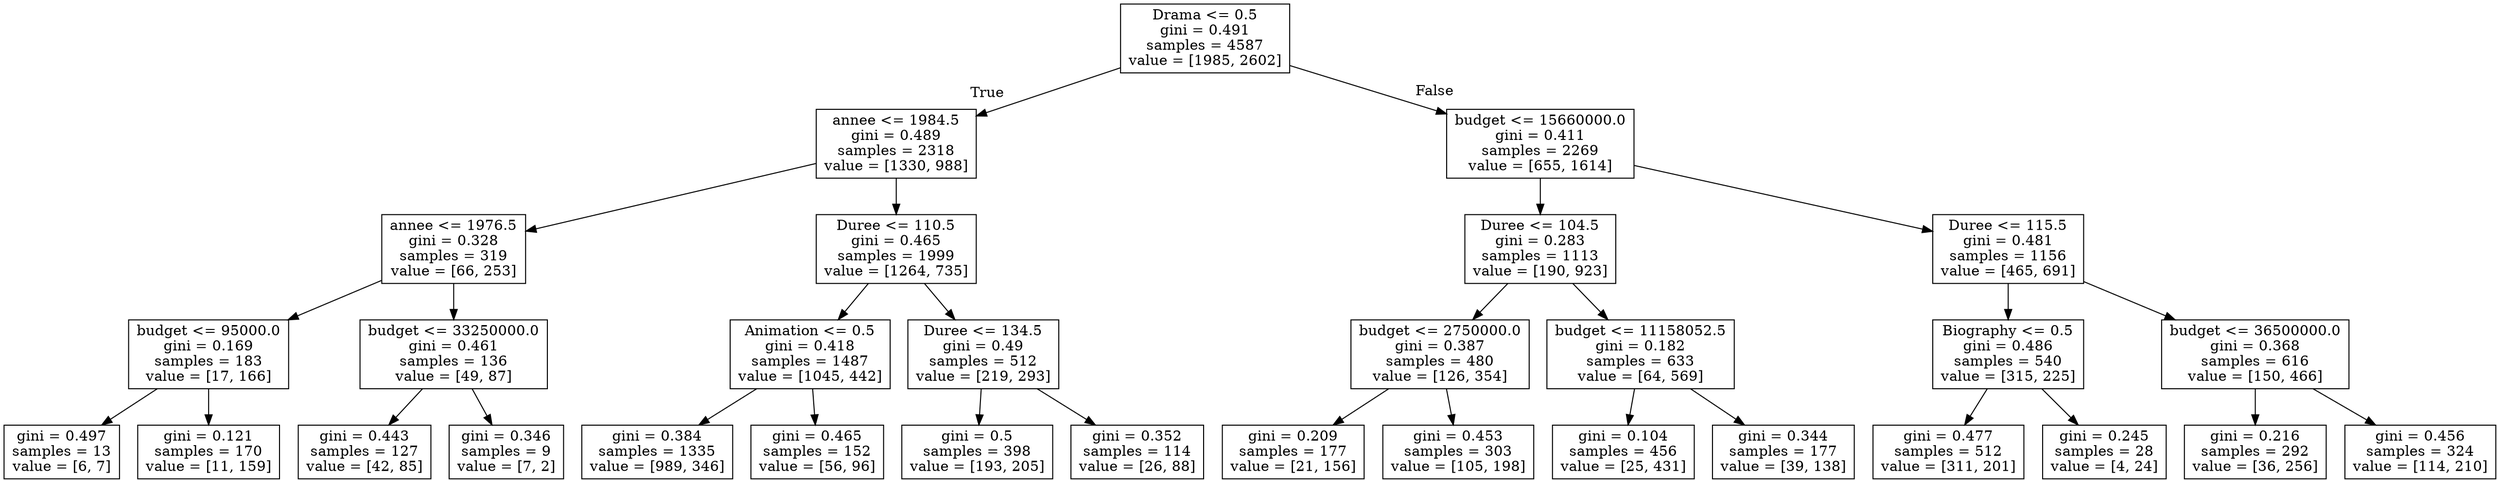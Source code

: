 digraph Tree {
node [shape=box] ;
0 [label="Drama <= 0.5\ngini = 0.491\nsamples = 4587\nvalue = [1985, 2602]"] ;
1 [label="annee <= 1984.5\ngini = 0.489\nsamples = 2318\nvalue = [1330, 988]"] ;
0 -> 1 [labeldistance=2.5, labelangle=45, headlabel="True"] ;
2 [label="annee <= 1976.5\ngini = 0.328\nsamples = 319\nvalue = [66, 253]"] ;
1 -> 2 ;
3 [label="budget <= 95000.0\ngini = 0.169\nsamples = 183\nvalue = [17, 166]"] ;
2 -> 3 ;
4 [label="gini = 0.497\nsamples = 13\nvalue = [6, 7]"] ;
3 -> 4 ;
5 [label="gini = 0.121\nsamples = 170\nvalue = [11, 159]"] ;
3 -> 5 ;
6 [label="budget <= 33250000.0\ngini = 0.461\nsamples = 136\nvalue = [49, 87]"] ;
2 -> 6 ;
7 [label="gini = 0.443\nsamples = 127\nvalue = [42, 85]"] ;
6 -> 7 ;
8 [label="gini = 0.346\nsamples = 9\nvalue = [7, 2]"] ;
6 -> 8 ;
9 [label="Duree <= 110.5\ngini = 0.465\nsamples = 1999\nvalue = [1264, 735]"] ;
1 -> 9 ;
10 [label="Animation <= 0.5\ngini = 0.418\nsamples = 1487\nvalue = [1045, 442]"] ;
9 -> 10 ;
11 [label="gini = 0.384\nsamples = 1335\nvalue = [989, 346]"] ;
10 -> 11 ;
12 [label="gini = 0.465\nsamples = 152\nvalue = [56, 96]"] ;
10 -> 12 ;
13 [label="Duree <= 134.5\ngini = 0.49\nsamples = 512\nvalue = [219, 293]"] ;
9 -> 13 ;
14 [label="gini = 0.5\nsamples = 398\nvalue = [193, 205]"] ;
13 -> 14 ;
15 [label="gini = 0.352\nsamples = 114\nvalue = [26, 88]"] ;
13 -> 15 ;
16 [label="budget <= 15660000.0\ngini = 0.411\nsamples = 2269\nvalue = [655, 1614]"] ;
0 -> 16 [labeldistance=2.5, labelangle=-45, headlabel="False"] ;
17 [label="Duree <= 104.5\ngini = 0.283\nsamples = 1113\nvalue = [190, 923]"] ;
16 -> 17 ;
18 [label="budget <= 2750000.0\ngini = 0.387\nsamples = 480\nvalue = [126, 354]"] ;
17 -> 18 ;
19 [label="gini = 0.209\nsamples = 177\nvalue = [21, 156]"] ;
18 -> 19 ;
20 [label="gini = 0.453\nsamples = 303\nvalue = [105, 198]"] ;
18 -> 20 ;
21 [label="budget <= 11158052.5\ngini = 0.182\nsamples = 633\nvalue = [64, 569]"] ;
17 -> 21 ;
22 [label="gini = 0.104\nsamples = 456\nvalue = [25, 431]"] ;
21 -> 22 ;
23 [label="gini = 0.344\nsamples = 177\nvalue = [39, 138]"] ;
21 -> 23 ;
24 [label="Duree <= 115.5\ngini = 0.481\nsamples = 1156\nvalue = [465, 691]"] ;
16 -> 24 ;
25 [label="Biography <= 0.5\ngini = 0.486\nsamples = 540\nvalue = [315, 225]"] ;
24 -> 25 ;
26 [label="gini = 0.477\nsamples = 512\nvalue = [311, 201]"] ;
25 -> 26 ;
27 [label="gini = 0.245\nsamples = 28\nvalue = [4, 24]"] ;
25 -> 27 ;
28 [label="budget <= 36500000.0\ngini = 0.368\nsamples = 616\nvalue = [150, 466]"] ;
24 -> 28 ;
29 [label="gini = 0.216\nsamples = 292\nvalue = [36, 256]"] ;
28 -> 29 ;
30 [label="gini = 0.456\nsamples = 324\nvalue = [114, 210]"] ;
28 -> 30 ;
}